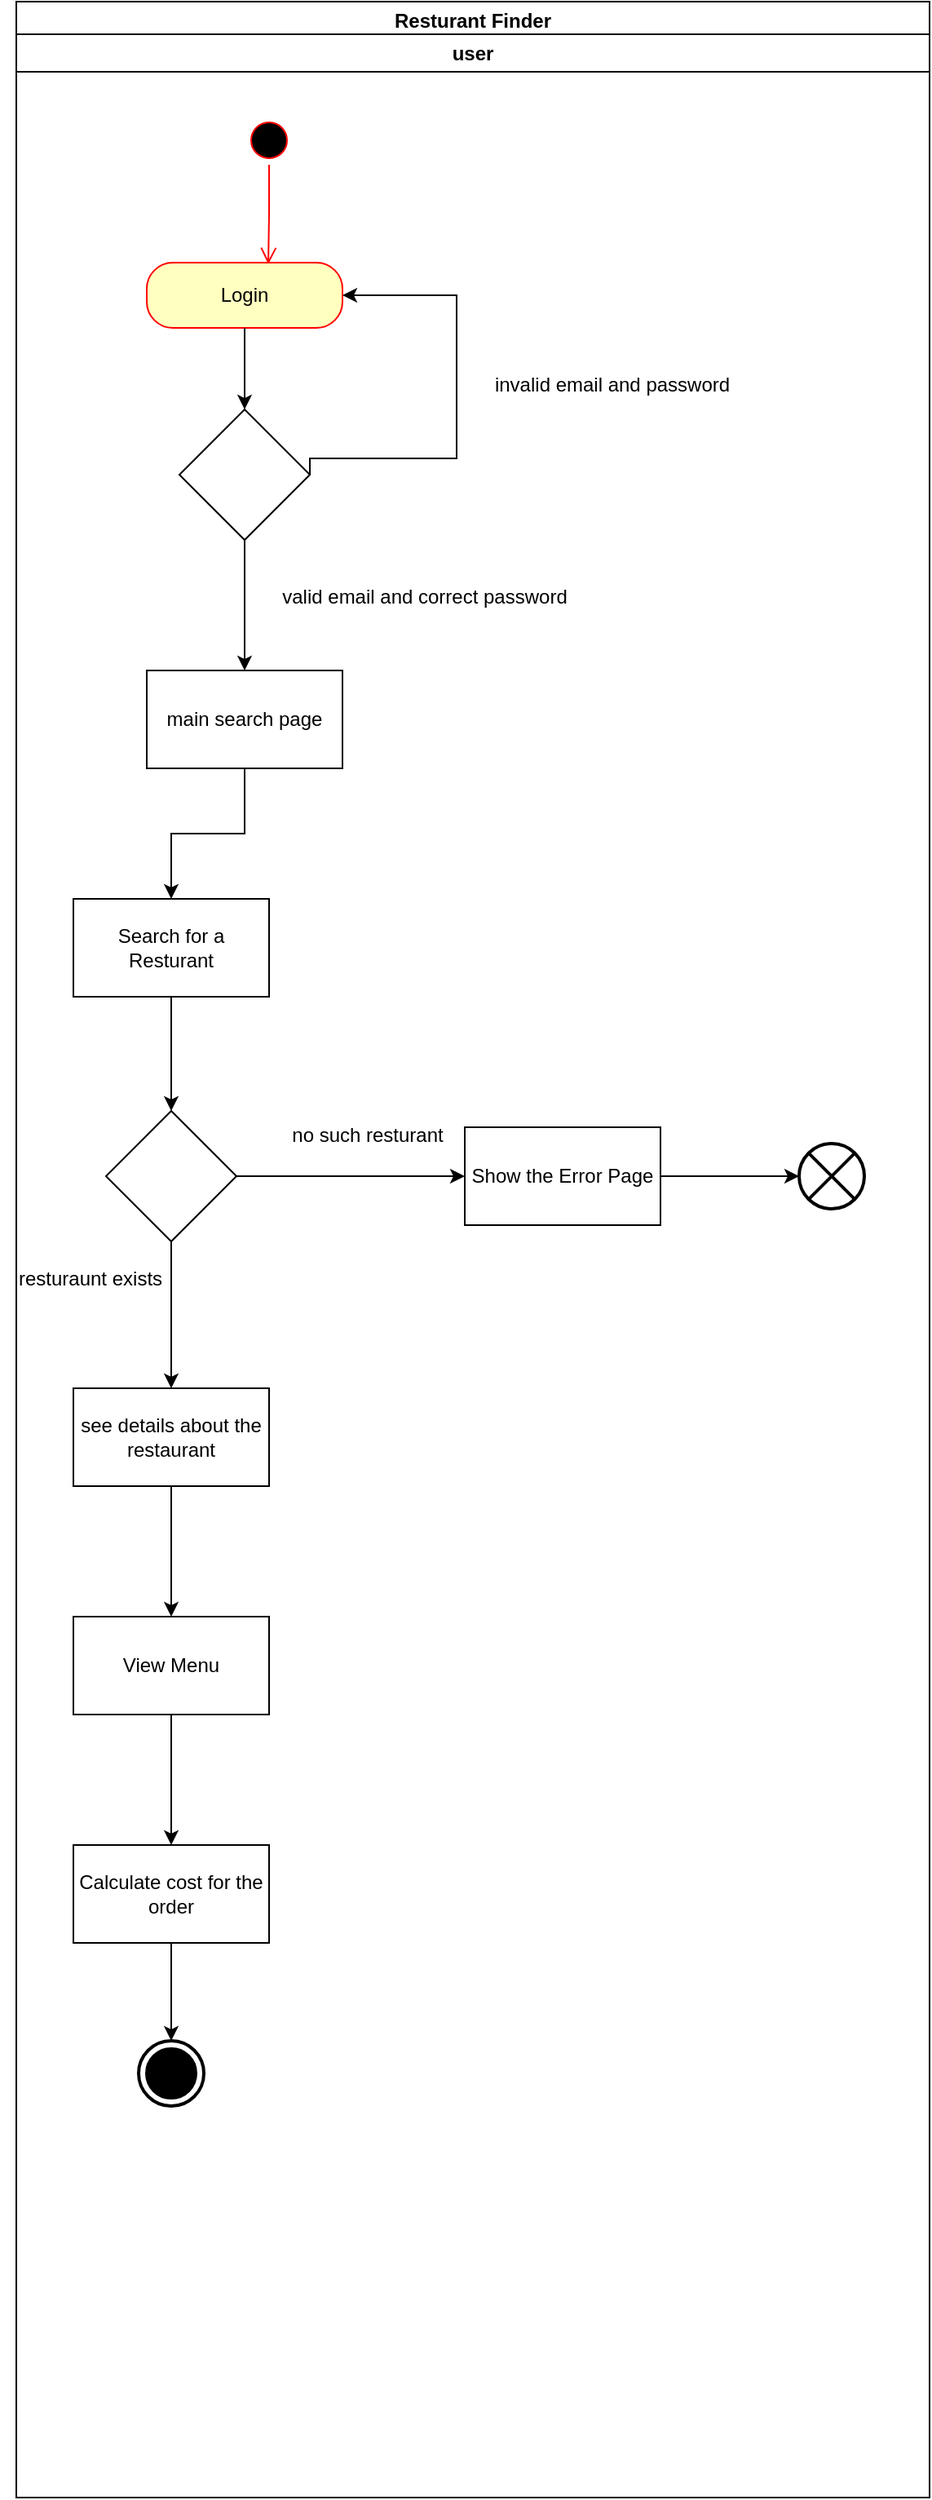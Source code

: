<mxfile version="22.1.13" type="github">
  <diagram name="Page-1" id="xJrh6TtOlhQOdyJ-ihzE">
    <mxGraphModel dx="968" dy="513" grid="1" gridSize="10" guides="1" tooltips="1" connect="1" arrows="1" fold="1" page="1" pageScale="1" pageWidth="827" pageHeight="1169" math="0" shadow="0">
      <root>
        <mxCell id="0" />
        <mxCell id="1" parent="0" />
        <mxCell id="vXX-cWwVUvY3zPLMKONI-1" value="Resturant Finder" style="swimlane;whiteSpace=wrap;html=1;" vertex="1" parent="1">
          <mxGeometry x="90" y="60" width="560" height="1530" as="geometry" />
        </mxCell>
        <mxCell id="vXX-cWwVUvY3zPLMKONI-2" value="user" style="swimlane;whiteSpace=wrap;html=1;" vertex="1" parent="vXX-cWwVUvY3zPLMKONI-1">
          <mxGeometry y="20" width="560" height="1510" as="geometry" />
        </mxCell>
        <mxCell id="vXX-cWwVUvY3zPLMKONI-4" value="" style="ellipse;html=1;shape=startState;fillColor=#000000;strokeColor=#ff0000;" vertex="1" parent="vXX-cWwVUvY3zPLMKONI-2">
          <mxGeometry x="140" y="50" width="30" height="30" as="geometry" />
        </mxCell>
        <mxCell id="vXX-cWwVUvY3zPLMKONI-5" value="" style="edgeStyle=orthogonalEdgeStyle;html=1;verticalAlign=bottom;endArrow=open;endSize=8;strokeColor=#ff0000;rounded=0;entryX=0.621;entryY=0.025;entryDx=0;entryDy=0;entryPerimeter=0;" edge="1" source="vXX-cWwVUvY3zPLMKONI-4" parent="vXX-cWwVUvY3zPLMKONI-2" target="vXX-cWwVUvY3zPLMKONI-6">
          <mxGeometry relative="1" as="geometry">
            <mxPoint x="95" y="140" as="targetPoint" />
          </mxGeometry>
        </mxCell>
        <mxCell id="vXX-cWwVUvY3zPLMKONI-6" value="Login" style="rounded=1;whiteSpace=wrap;html=1;arcSize=40;fontColor=#000000;fillColor=#ffffc0;strokeColor=#ff0000;" vertex="1" parent="vXX-cWwVUvY3zPLMKONI-2">
          <mxGeometry x="80" y="140" width="120" height="40" as="geometry" />
        </mxCell>
        <mxCell id="vXX-cWwVUvY3zPLMKONI-13" value="" style="edgeStyle=orthogonalEdgeStyle;rounded=0;orthogonalLoop=1;jettySize=auto;html=1;" edge="1" parent="vXX-cWwVUvY3zPLMKONI-2" source="vXX-cWwVUvY3zPLMKONI-10" target="vXX-cWwVUvY3zPLMKONI-12">
          <mxGeometry relative="1" as="geometry" />
        </mxCell>
        <mxCell id="vXX-cWwVUvY3zPLMKONI-16" value="" style="edgeStyle=orthogonalEdgeStyle;rounded=0;orthogonalLoop=1;jettySize=auto;html=1;entryX=1;entryY=0.5;entryDx=0;entryDy=0;exitX=1;exitY=0.5;exitDx=0;exitDy=0;" edge="1" parent="vXX-cWwVUvY3zPLMKONI-2" source="vXX-cWwVUvY3zPLMKONI-10" target="vXX-cWwVUvY3zPLMKONI-6">
          <mxGeometry relative="1" as="geometry">
            <mxPoint x="290" y="150" as="targetPoint" />
            <Array as="points">
              <mxPoint x="180" y="260" />
              <mxPoint x="270" y="260" />
              <mxPoint x="270" y="160" />
            </Array>
          </mxGeometry>
        </mxCell>
        <mxCell id="vXX-cWwVUvY3zPLMKONI-10" value="" style="rhombus;whiteSpace=wrap;html=1;" vertex="1" parent="vXX-cWwVUvY3zPLMKONI-2">
          <mxGeometry x="100" y="230" width="80" height="80" as="geometry" />
        </mxCell>
        <mxCell id="vXX-cWwVUvY3zPLMKONI-11" value="" style="endArrow=classic;html=1;rounded=0;entryX=0.5;entryY=0;entryDx=0;entryDy=0;exitX=0.5;exitY=1;exitDx=0;exitDy=0;" edge="1" parent="vXX-cWwVUvY3zPLMKONI-2" source="vXX-cWwVUvY3zPLMKONI-6" target="vXX-cWwVUvY3zPLMKONI-10">
          <mxGeometry width="50" height="50" relative="1" as="geometry">
            <mxPoint x="170" y="160" as="sourcePoint" />
            <mxPoint x="220" y="110" as="targetPoint" />
          </mxGeometry>
        </mxCell>
        <mxCell id="vXX-cWwVUvY3zPLMKONI-12" value="main search page" style="whiteSpace=wrap;html=1;" vertex="1" parent="vXX-cWwVUvY3zPLMKONI-2">
          <mxGeometry x="80" y="390" width="120" height="60" as="geometry" />
        </mxCell>
        <mxCell id="vXX-cWwVUvY3zPLMKONI-17" value="invalid email and password" style="text;html=1;align=center;verticalAlign=middle;resizable=0;points=[];autosize=1;strokeColor=none;fillColor=none;" vertex="1" parent="vXX-cWwVUvY3zPLMKONI-2">
          <mxGeometry x="280" y="200" width="170" height="30" as="geometry" />
        </mxCell>
        <mxCell id="vXX-cWwVUvY3zPLMKONI-14" value="valid email and correct password" style="text;html=1;align=center;verticalAlign=middle;resizable=0;points=[];autosize=1;strokeColor=none;fillColor=none;" vertex="1" parent="vXX-cWwVUvY3zPLMKONI-2">
          <mxGeometry x="150" y="330" width="200" height="30" as="geometry" />
        </mxCell>
        <mxCell id="vXX-cWwVUvY3zPLMKONI-35" value="" style="html=1;shape=mxgraph.sysml.actFinal;strokeWidth=2;verticalLabelPosition=bottom;verticalAlignment=top;" vertex="1" parent="vXX-cWwVUvY3zPLMKONI-2">
          <mxGeometry x="75" y="1230" width="40" height="40" as="geometry" />
        </mxCell>
        <mxCell id="vXX-cWwVUvY3zPLMKONI-21" value="" style="edgeStyle=orthogonalEdgeStyle;rounded=0;orthogonalLoop=1;jettySize=auto;html=1;" edge="1" parent="vXX-cWwVUvY3zPLMKONI-1" source="vXX-cWwVUvY3zPLMKONI-18" target="vXX-cWwVUvY3zPLMKONI-20">
          <mxGeometry relative="1" as="geometry" />
        </mxCell>
        <mxCell id="vXX-cWwVUvY3zPLMKONI-18" value="Search for a Resturant" style="whiteSpace=wrap;html=1;" vertex="1" parent="vXX-cWwVUvY3zPLMKONI-1">
          <mxGeometry x="35" y="550" width="120" height="60" as="geometry" />
        </mxCell>
        <mxCell id="vXX-cWwVUvY3zPLMKONI-19" value="" style="edgeStyle=orthogonalEdgeStyle;rounded=0;orthogonalLoop=1;jettySize=auto;html=1;" edge="1" parent="vXX-cWwVUvY3zPLMKONI-1" source="vXX-cWwVUvY3zPLMKONI-12" target="vXX-cWwVUvY3zPLMKONI-18">
          <mxGeometry relative="1" as="geometry" />
        </mxCell>
        <mxCell id="vXX-cWwVUvY3zPLMKONI-23" value="" style="edgeStyle=orthogonalEdgeStyle;rounded=0;orthogonalLoop=1;jettySize=auto;html=1;" edge="1" parent="vXX-cWwVUvY3zPLMKONI-1" source="vXX-cWwVUvY3zPLMKONI-20" target="vXX-cWwVUvY3zPLMKONI-22">
          <mxGeometry relative="1" as="geometry" />
        </mxCell>
        <mxCell id="vXX-cWwVUvY3zPLMKONI-29" value="" style="edgeStyle=orthogonalEdgeStyle;rounded=0;orthogonalLoop=1;jettySize=auto;html=1;" edge="1" parent="vXX-cWwVUvY3zPLMKONI-1" source="vXX-cWwVUvY3zPLMKONI-20" target="vXX-cWwVUvY3zPLMKONI-28">
          <mxGeometry relative="1" as="geometry" />
        </mxCell>
        <mxCell id="vXX-cWwVUvY3zPLMKONI-20" value="" style="rhombus;whiteSpace=wrap;html=1;" vertex="1" parent="vXX-cWwVUvY3zPLMKONI-1">
          <mxGeometry x="55" y="680" width="80" height="80" as="geometry" />
        </mxCell>
        <mxCell id="vXX-cWwVUvY3zPLMKONI-22" value="Show the Error Page" style="whiteSpace=wrap;html=1;" vertex="1" parent="vXX-cWwVUvY3zPLMKONI-1">
          <mxGeometry x="275" y="690" width="120" height="60" as="geometry" />
        </mxCell>
        <mxCell id="vXX-cWwVUvY3zPLMKONI-24" value="no such resturant" style="text;html=1;align=center;verticalAlign=middle;resizable=0;points=[];autosize=1;strokeColor=none;fillColor=none;" vertex="1" parent="vXX-cWwVUvY3zPLMKONI-1">
          <mxGeometry x="155" y="680" width="120" height="30" as="geometry" />
        </mxCell>
        <mxCell id="vXX-cWwVUvY3zPLMKONI-25" value="" style="html=1;shape=mxgraph.sysml.flowFinal;strokeWidth=2;verticalLabelPosition=bottom;verticalAlignment=top;" vertex="1" parent="vXX-cWwVUvY3zPLMKONI-1">
          <mxGeometry x="480" y="700" width="40" height="40" as="geometry" />
        </mxCell>
        <mxCell id="vXX-cWwVUvY3zPLMKONI-26" value="" style="endArrow=classic;html=1;rounded=0;entryX=0;entryY=0.5;entryDx=0;entryDy=0;entryPerimeter=0;exitX=1;exitY=0.5;exitDx=0;exitDy=0;" edge="1" parent="vXX-cWwVUvY3zPLMKONI-1" source="vXX-cWwVUvY3zPLMKONI-22" target="vXX-cWwVUvY3zPLMKONI-25">
          <mxGeometry width="50" height="50" relative="1" as="geometry">
            <mxPoint x="170" y="590" as="sourcePoint" />
            <mxPoint x="220" y="540" as="targetPoint" />
          </mxGeometry>
        </mxCell>
        <mxCell id="vXX-cWwVUvY3zPLMKONI-32" value="" style="edgeStyle=orthogonalEdgeStyle;rounded=0;orthogonalLoop=1;jettySize=auto;html=1;" edge="1" parent="vXX-cWwVUvY3zPLMKONI-1" source="vXX-cWwVUvY3zPLMKONI-28" target="vXX-cWwVUvY3zPLMKONI-31">
          <mxGeometry relative="1" as="geometry" />
        </mxCell>
        <mxCell id="vXX-cWwVUvY3zPLMKONI-28" value="see details about the restaurant" style="whiteSpace=wrap;html=1;" vertex="1" parent="vXX-cWwVUvY3zPLMKONI-1">
          <mxGeometry x="35" y="850" width="120" height="60" as="geometry" />
        </mxCell>
        <mxCell id="vXX-cWwVUvY3zPLMKONI-30" value="resturaunt exists" style="text;html=1;align=center;verticalAlign=middle;resizable=0;points=[];autosize=1;strokeColor=none;fillColor=none;" vertex="1" parent="vXX-cWwVUvY3zPLMKONI-1">
          <mxGeometry x="-10" y="768" width="110" height="30" as="geometry" />
        </mxCell>
        <mxCell id="vXX-cWwVUvY3zPLMKONI-34" value="" style="edgeStyle=orthogonalEdgeStyle;rounded=0;orthogonalLoop=1;jettySize=auto;html=1;" edge="1" parent="vXX-cWwVUvY3zPLMKONI-1" source="vXX-cWwVUvY3zPLMKONI-31" target="vXX-cWwVUvY3zPLMKONI-33">
          <mxGeometry relative="1" as="geometry" />
        </mxCell>
        <mxCell id="vXX-cWwVUvY3zPLMKONI-31" value="View Menu" style="whiteSpace=wrap;html=1;" vertex="1" parent="vXX-cWwVUvY3zPLMKONI-1">
          <mxGeometry x="35" y="990" width="120" height="60" as="geometry" />
        </mxCell>
        <mxCell id="vXX-cWwVUvY3zPLMKONI-36" value="" style="edgeStyle=orthogonalEdgeStyle;rounded=0;orthogonalLoop=1;jettySize=auto;html=1;" edge="1" parent="vXX-cWwVUvY3zPLMKONI-1" source="vXX-cWwVUvY3zPLMKONI-33" target="vXX-cWwVUvY3zPLMKONI-35">
          <mxGeometry relative="1" as="geometry" />
        </mxCell>
        <mxCell id="vXX-cWwVUvY3zPLMKONI-33" value="Calculate cost for the order" style="whiteSpace=wrap;html=1;" vertex="1" parent="vXX-cWwVUvY3zPLMKONI-1">
          <mxGeometry x="35" y="1130" width="120" height="60" as="geometry" />
        </mxCell>
      </root>
    </mxGraphModel>
  </diagram>
</mxfile>
